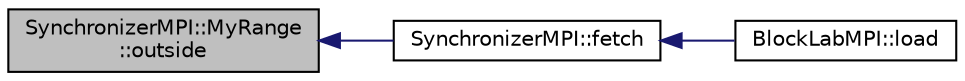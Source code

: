 digraph "SynchronizerMPI::MyRange::outside"
{
  edge [fontname="Helvetica",fontsize="10",labelfontname="Helvetica",labelfontsize="10"];
  node [fontname="Helvetica",fontsize="10",shape=record];
  rankdir="LR";
  Node1 [label="SynchronizerMPI::MyRange\l::outside",height=0.2,width=0.4,color="black", fillcolor="grey75", style="filled", fontcolor="black"];
  Node1 -> Node2 [dir="back",color="midnightblue",fontsize="10",style="solid",fontname="Helvetica"];
  Node2 [label="SynchronizerMPI::fetch",height=0.2,width=0.4,color="black", fillcolor="white", style="filled",URL="$class_synchronizer_m_p_i.html#abac3624b538d4968e1953a2aee32d449"];
  Node2 -> Node3 [dir="back",color="midnightblue",fontsize="10",style="solid",fontname="Helvetica"];
  Node3 [label="BlockLabMPI::load",height=0.2,width=0.4,color="black", fillcolor="white", style="filled",URL="$class_block_lab_m_p_i.html#a9695a460545974a0aa473039c3876765"];
}
